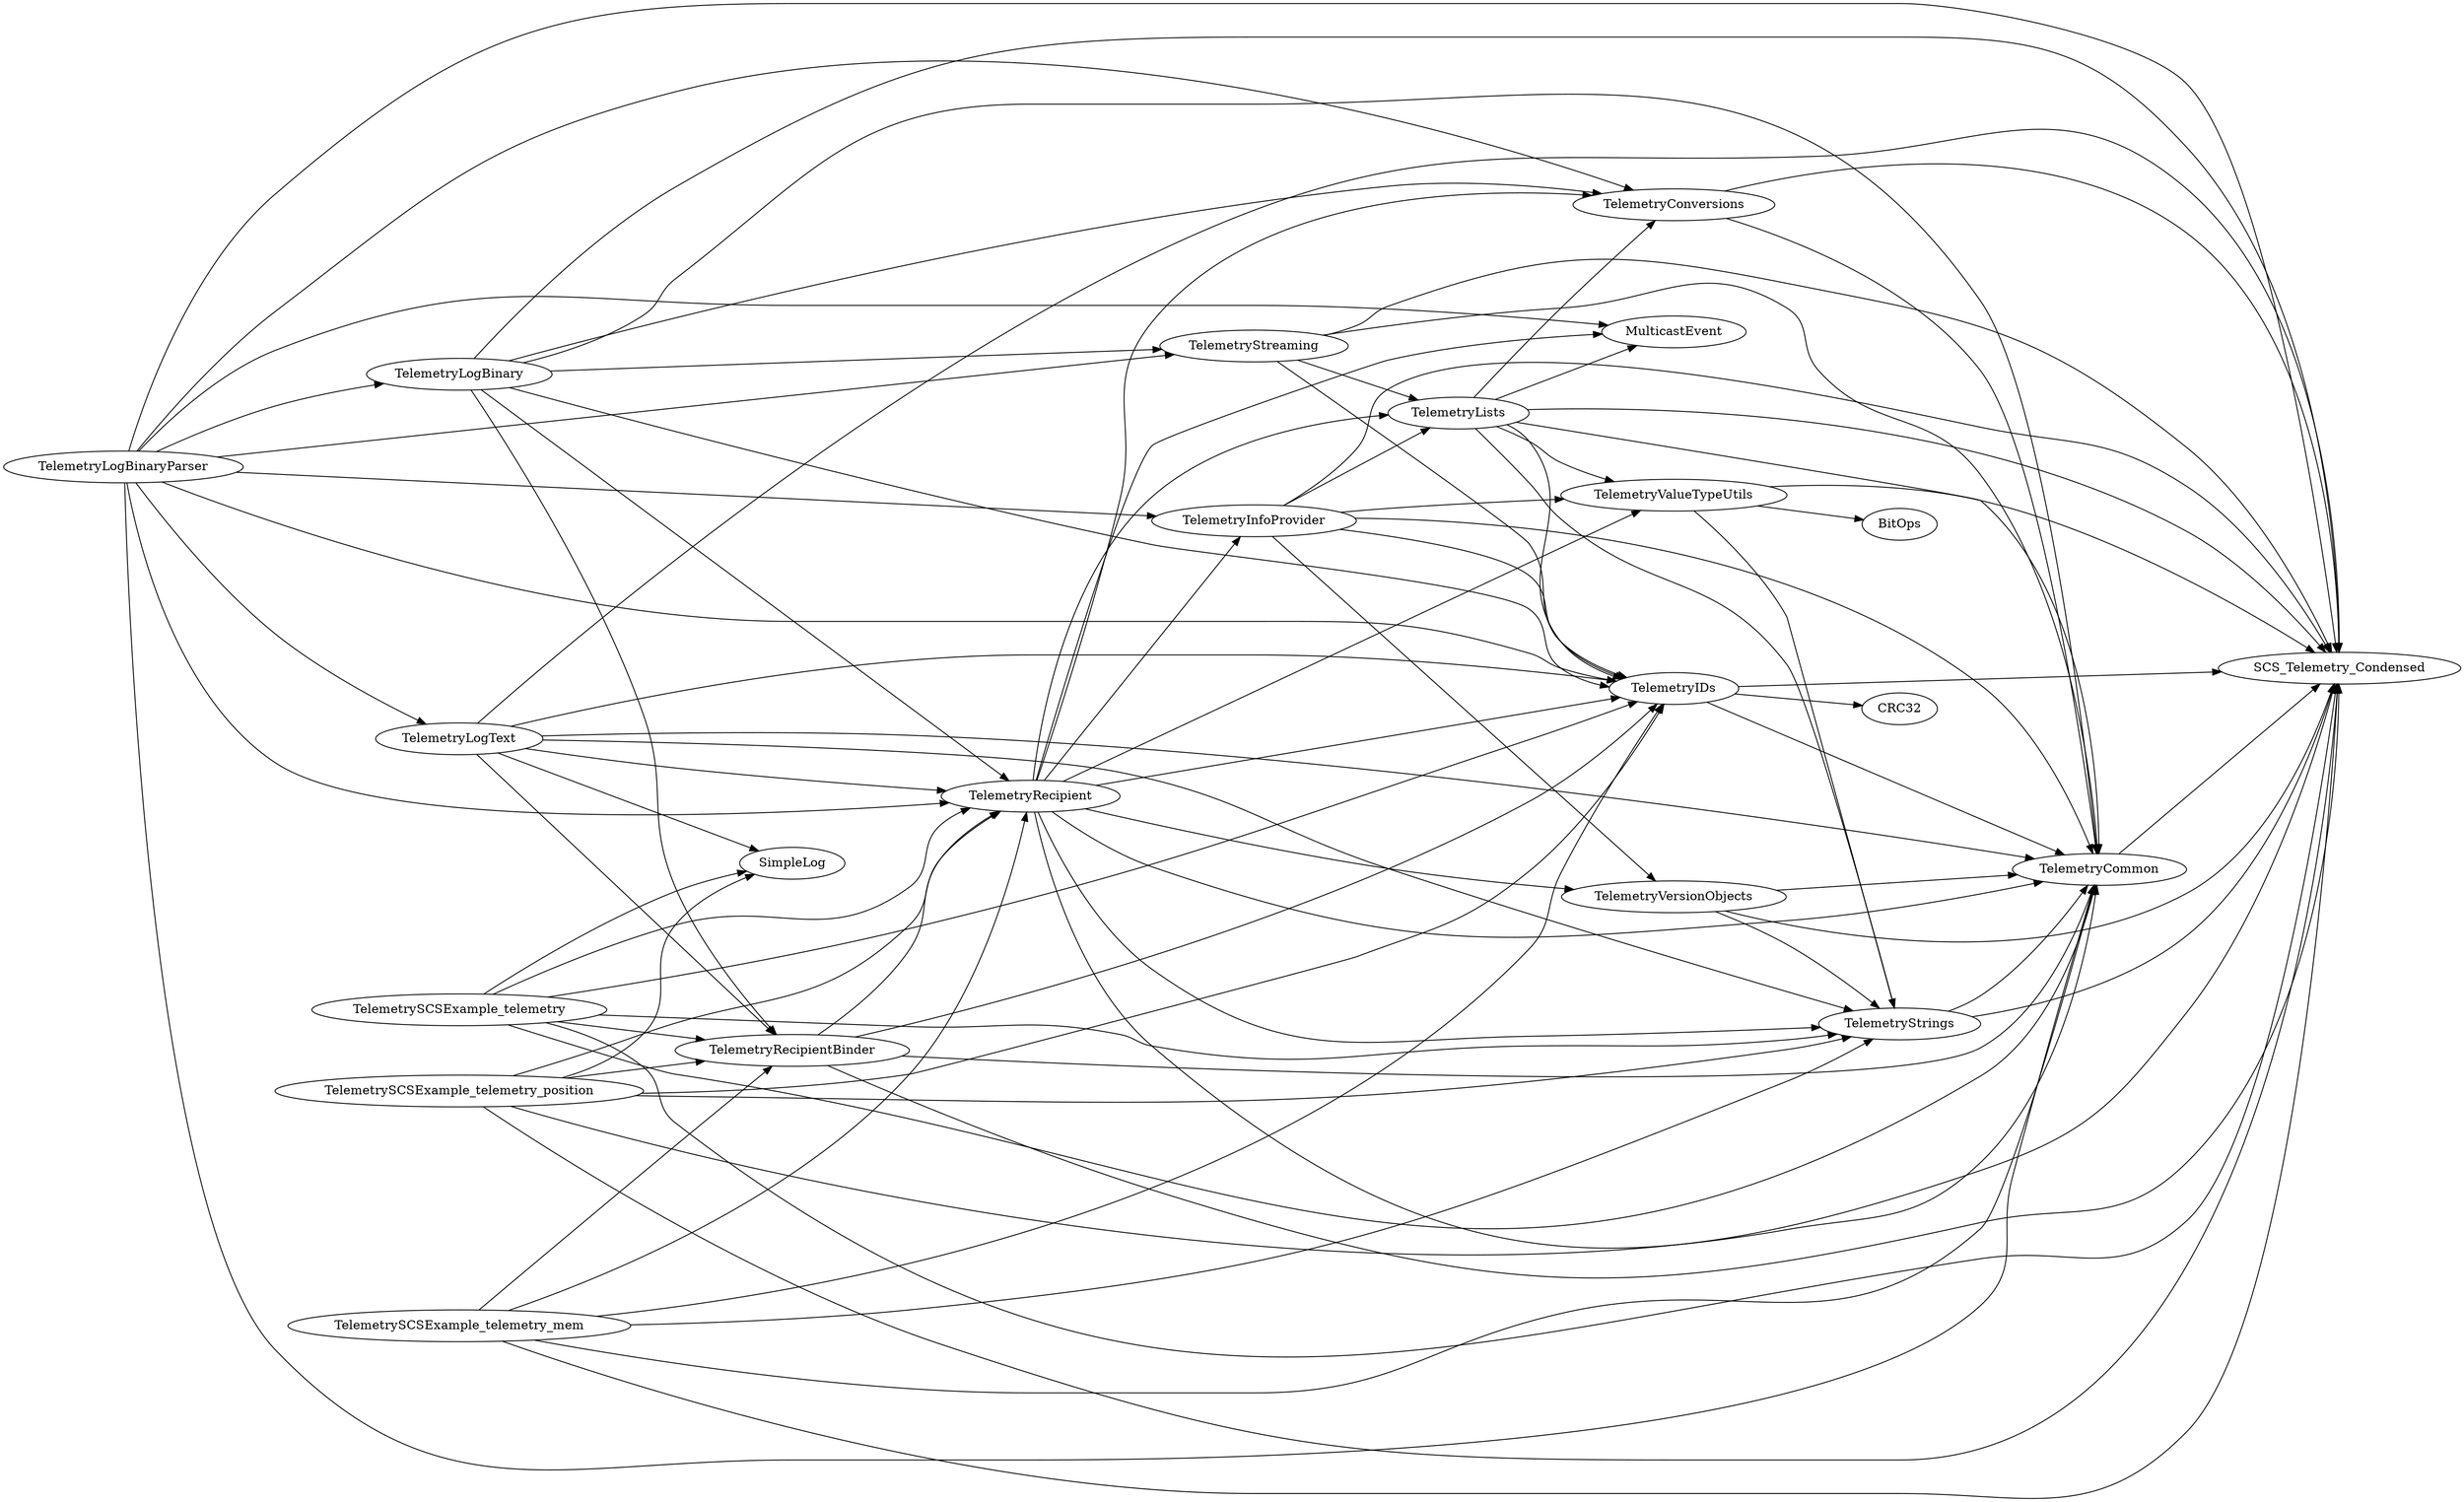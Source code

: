 DiGraph Uses {
  rankdir="LR"
  "TelemetryCommon" -> "SCS_Telemetry_Condensed"
  "TelemetryCommon" [href="TelemetryCommon.html"]
  "TelemetryConversions" -> "TelemetryCommon"
  "TelemetryConversions" -> "SCS_Telemetry_Condensed"
  "TelemetryConversions" [href="TelemetryConversions.html"]
  "TelemetryIDs" -> "CRC32"
  "TelemetryIDs" -> "TelemetryCommon"
  "TelemetryIDs" -> "SCS_Telemetry_Condensed"
  "TelemetryIDs" [href="TelemetryIDs.html"]
  "TelemetryInfoProvider" -> "TelemetryValueTypeUtils"
  "TelemetryInfoProvider" -> "TelemetryIDs"
  "TelemetryInfoProvider" -> "TelemetryLists"
  "TelemetryInfoProvider" -> "TelemetryVersionObjects"
  "TelemetryInfoProvider" -> "TelemetryCommon"
  "TelemetryInfoProvider" -> "SCS_Telemetry_Condensed"
  "TelemetryInfoProvider" [href="TelemetryInfoProvider.html"]
  "TelemetryLists" -> "MulticastEvent"
  "TelemetryLists" -> "TelemetryCommon"
  "TelemetryLists" -> "TelemetryValueTypeUtils"
  "TelemetryLists" -> "TelemetryIDs"
  "TelemetryLists" -> "TelemetryConversions"
  "TelemetryLists" -> "TelemetryStrings"
  "TelemetryLists" -> "SCS_Telemetry_Condensed"
  "TelemetryLists" [href="TelemetryLists.html"]
  "TelemetryLogBinary" -> "TelemetryCommon"
  "TelemetryLogBinary" -> "TelemetryIDs"
  "TelemetryLogBinary" -> "TelemetryRecipient"
  "TelemetryLogBinary" -> "TelemetryRecipientBinder"
  "TelemetryLogBinary" -> "TelemetryConversions"
  "TelemetryLogBinary" -> "TelemetryStreaming"
  "TelemetryLogBinary" -> "SCS_Telemetry_Condensed"
  "TelemetryLogBinary" [href="TelemetryLogBinary.html"]
  "TelemetryLogBinaryParser" -> "MulticastEvent"
  "TelemetryLogBinaryParser" -> "TelemetryCommon"
  "TelemetryLogBinaryParser" -> "TelemetryIDs"
  "TelemetryLogBinaryParser" -> "TelemetryInfoProvider"
  "TelemetryLogBinaryParser" -> "TelemetryRecipient"
  "TelemetryLogBinaryParser" -> "TelemetryLogText"
  "TelemetryLogBinaryParser" -> "TelemetryLogBinary"
  "TelemetryLogBinaryParser" -> "TelemetryConversions"
  "TelemetryLogBinaryParser" -> "TelemetryStreaming"
  "TelemetryLogBinaryParser" -> "SCS_Telemetry_Condensed"
  "TelemetryLogBinaryParser" [href="TelemetryLogBinaryParser.html"]
  "TelemetryLogText" -> "SimpleLog"
  "TelemetryLogText" -> "TelemetryCommon"
  "TelemetryLogText" -> "TelemetryIDs"
  "TelemetryLogText" -> "TelemetryRecipient"
  "TelemetryLogText" -> "TelemetryRecipientBinder"
  "TelemetryLogText" -> "TelemetryStrings"
  "TelemetryLogText" -> "SCS_Telemetry_Condensed"
  "TelemetryLogText" [href="TelemetryLogText.html"]
  "TelemetryRecipient" -> "MulticastEvent"
  "TelemetryRecipient" -> "TelemetryCommon"
  "TelemetryRecipient" -> "TelemetryIDs"
  "TelemetryRecipient" -> "TelemetryLists"
  "TelemetryRecipient" -> "TelemetryVersionObjects"
  "TelemetryRecipient" -> "TelemetryInfoProvider"
  "TelemetryRecipient" -> "TelemetryValueTypeUtils"
  "TelemetryRecipient" -> "TelemetryConversions"
  "TelemetryRecipient" -> "TelemetryStrings"
  "TelemetryRecipient" -> "SCS_Telemetry_Condensed"
  "TelemetryRecipient" [href="TelemetryRecipient.html"]
  "TelemetryRecipientBinder" -> "TelemetryCommon"
  "TelemetryRecipientBinder" -> "TelemetryIDs"
  "TelemetryRecipientBinder" -> "TelemetryRecipient"
  "TelemetryRecipientBinder" -> "SCS_Telemetry_Condensed"
  "TelemetryRecipientBinder" [href="TelemetryRecipientBinder.html"]
  "TelemetrySCSExample_telemetry" -> "SimpleLog"
  "TelemetrySCSExample_telemetry" -> "TelemetryCommon"
  "TelemetrySCSExample_telemetry" -> "TelemetryIDs"
  "TelemetrySCSExample_telemetry" -> "TelemetryStrings"
  "TelemetrySCSExample_telemetry" -> "TelemetryRecipient"
  "TelemetrySCSExample_telemetry" -> "TelemetryRecipientBinder"
  "TelemetrySCSExample_telemetry" -> "SCS_Telemetry_Condensed"
  "TelemetrySCSExample_telemetry" [href="TelemetrySCSExample_telemetry.html"]
  "TelemetrySCSExample_telemetry_mem" -> "TelemetryCommon"
  "TelemetrySCSExample_telemetry_mem" -> "TelemetryIDs"
  "TelemetrySCSExample_telemetry_mem" -> "TelemetryStrings"
  "TelemetrySCSExample_telemetry_mem" -> "TelemetryRecipient"
  "TelemetrySCSExample_telemetry_mem" -> "TelemetryRecipientBinder"
  "TelemetrySCSExample_telemetry_mem" -> "SCS_Telemetry_Condensed"
  "TelemetrySCSExample_telemetry_mem" [href="TelemetrySCSExample_telemetry_mem.html"]
  "TelemetrySCSExample_telemetry_position" -> "SimpleLog"
  "TelemetrySCSExample_telemetry_position" -> "TelemetryCommon"
  "TelemetrySCSExample_telemetry_position" -> "TelemetryIDs"
  "TelemetrySCSExample_telemetry_position" -> "TelemetryStrings"
  "TelemetrySCSExample_telemetry_position" -> "TelemetryRecipient"
  "TelemetrySCSExample_telemetry_position" -> "TelemetryRecipientBinder"
  "TelemetrySCSExample_telemetry_position" -> "SCS_Telemetry_Condensed"
  "TelemetrySCSExample_telemetry_position" [href="TelemetrySCSExample_telemetry_position.html"]
  "TelemetryStreaming" -> "TelemetryCommon"
  "TelemetryStreaming" -> "TelemetryIDs"
  "TelemetryStreaming" -> "TelemetryLists"
  "TelemetryStreaming" -> "SCS_Telemetry_Condensed"
  "TelemetryStreaming" [href="TelemetryStreaming.html"]
  "TelemetryStrings" -> "TelemetryCommon"
  "TelemetryStrings" -> "SCS_Telemetry_Condensed"
  "TelemetryStrings" [href="TelemetryStrings.html"]
  "TelemetryValueTypeUtils" -> "BitOps"
  "TelemetryValueTypeUtils" -> "TelemetryStrings"
  "TelemetryValueTypeUtils" -> "SCS_Telemetry_Condensed"
  "TelemetryValueTypeUtils" [href="TelemetryValueTypeUtils.html"]
  "TelemetryVersionObjects" -> "TelemetryCommon"
  "TelemetryVersionObjects" -> "TelemetryStrings"
  "TelemetryVersionObjects" -> "SCS_Telemetry_Condensed"
  "TelemetryVersionObjects" [href="TelemetryVersionObjects.html"]
}
